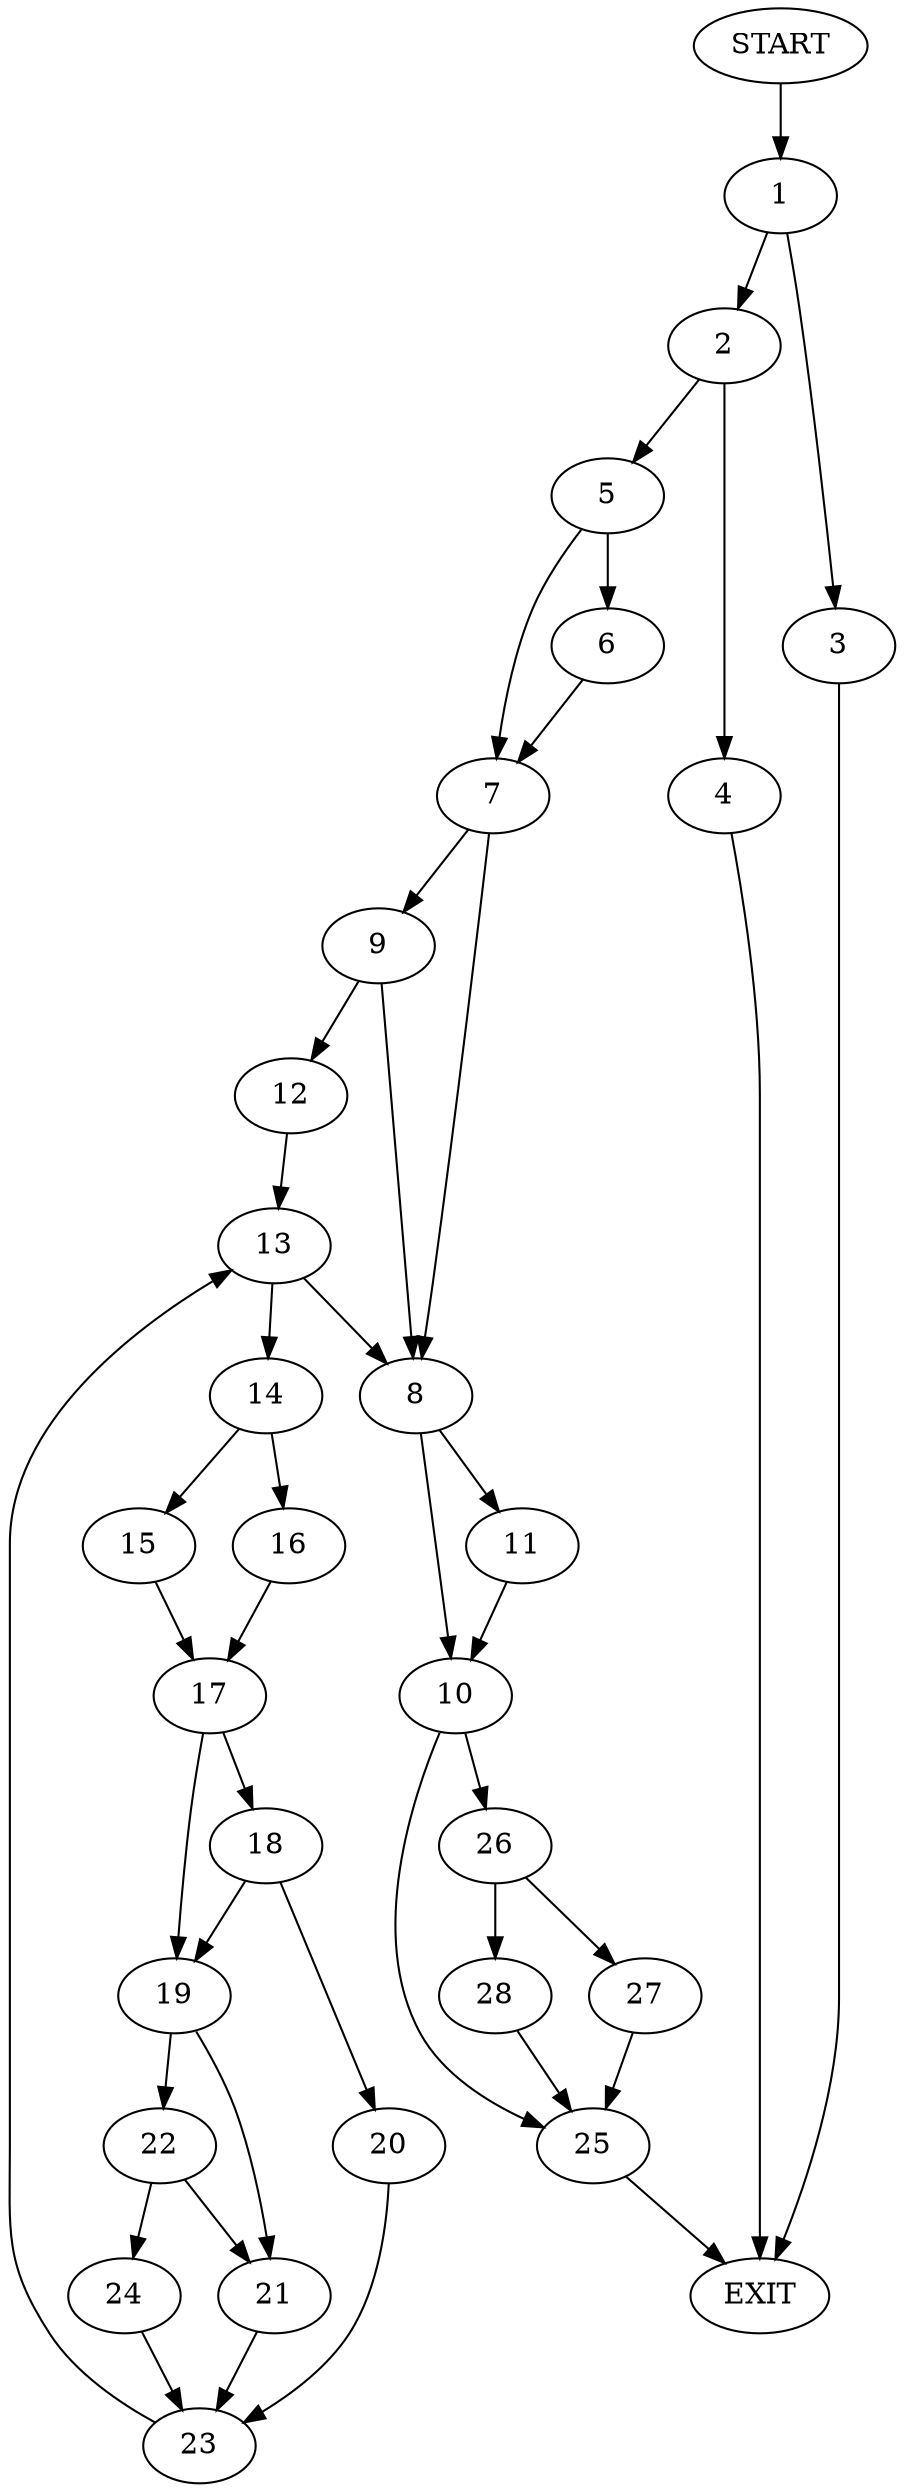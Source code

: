 digraph {
0 [label="START"]
29 [label="EXIT"]
0 -> 1
1 -> 2
1 -> 3
3 -> 29
2 -> 4
2 -> 5
4 -> 29
5 -> 6
5 -> 7
7 -> 8
7 -> 9
6 -> 7
8 -> 10
8 -> 11
9 -> 8
9 -> 12
12 -> 13
13 -> 14
13 -> 8
14 -> 15
14 -> 16
16 -> 17
15 -> 17
17 -> 18
17 -> 19
18 -> 19
18 -> 20
19 -> 21
19 -> 22
20 -> 23
23 -> 13
21 -> 23
22 -> 24
22 -> 21
24 -> 23
10 -> 25
10 -> 26
11 -> 10
25 -> 29
26 -> 27
26 -> 28
27 -> 25
28 -> 25
}
